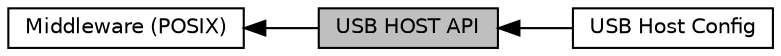 digraph "USB HOST API"
{
  edge [fontname="Helvetica",fontsize="10",labelfontname="Helvetica",labelfontsize="10"];
  node [fontname="Helvetica",fontsize="10",shape=box];
  rankdir=LR;
  Node1 [label="USB HOST API",height=0.2,width=0.4,color="black", fillcolor="grey75", style="filled", fontcolor="black",tooltip="USB Host driver hardware interface functions."];
  Node2 [label="Middleware (POSIX)",height=0.2,width=0.4,color="black", fillcolor="white", style="filled",URL="$d1/dc5/group__R__SW__PKG__93__POSIX__MIDDLEWARE.html",tooltip="POSIX interface middleware."];
  Node3 [label="USB Host Config",height=0.2,width=0.4,color="black", fillcolor="white", style="filled",URL="$d5/d9d/group__R__SW__PKG__93__USB__HOST__CONFIG.html",tooltip="Usb host stack configuration defines."];
  Node2->Node1 [shape=plaintext, dir="back", style="solid"];
  Node1->Node3 [shape=plaintext, dir="back", style="solid"];
}

